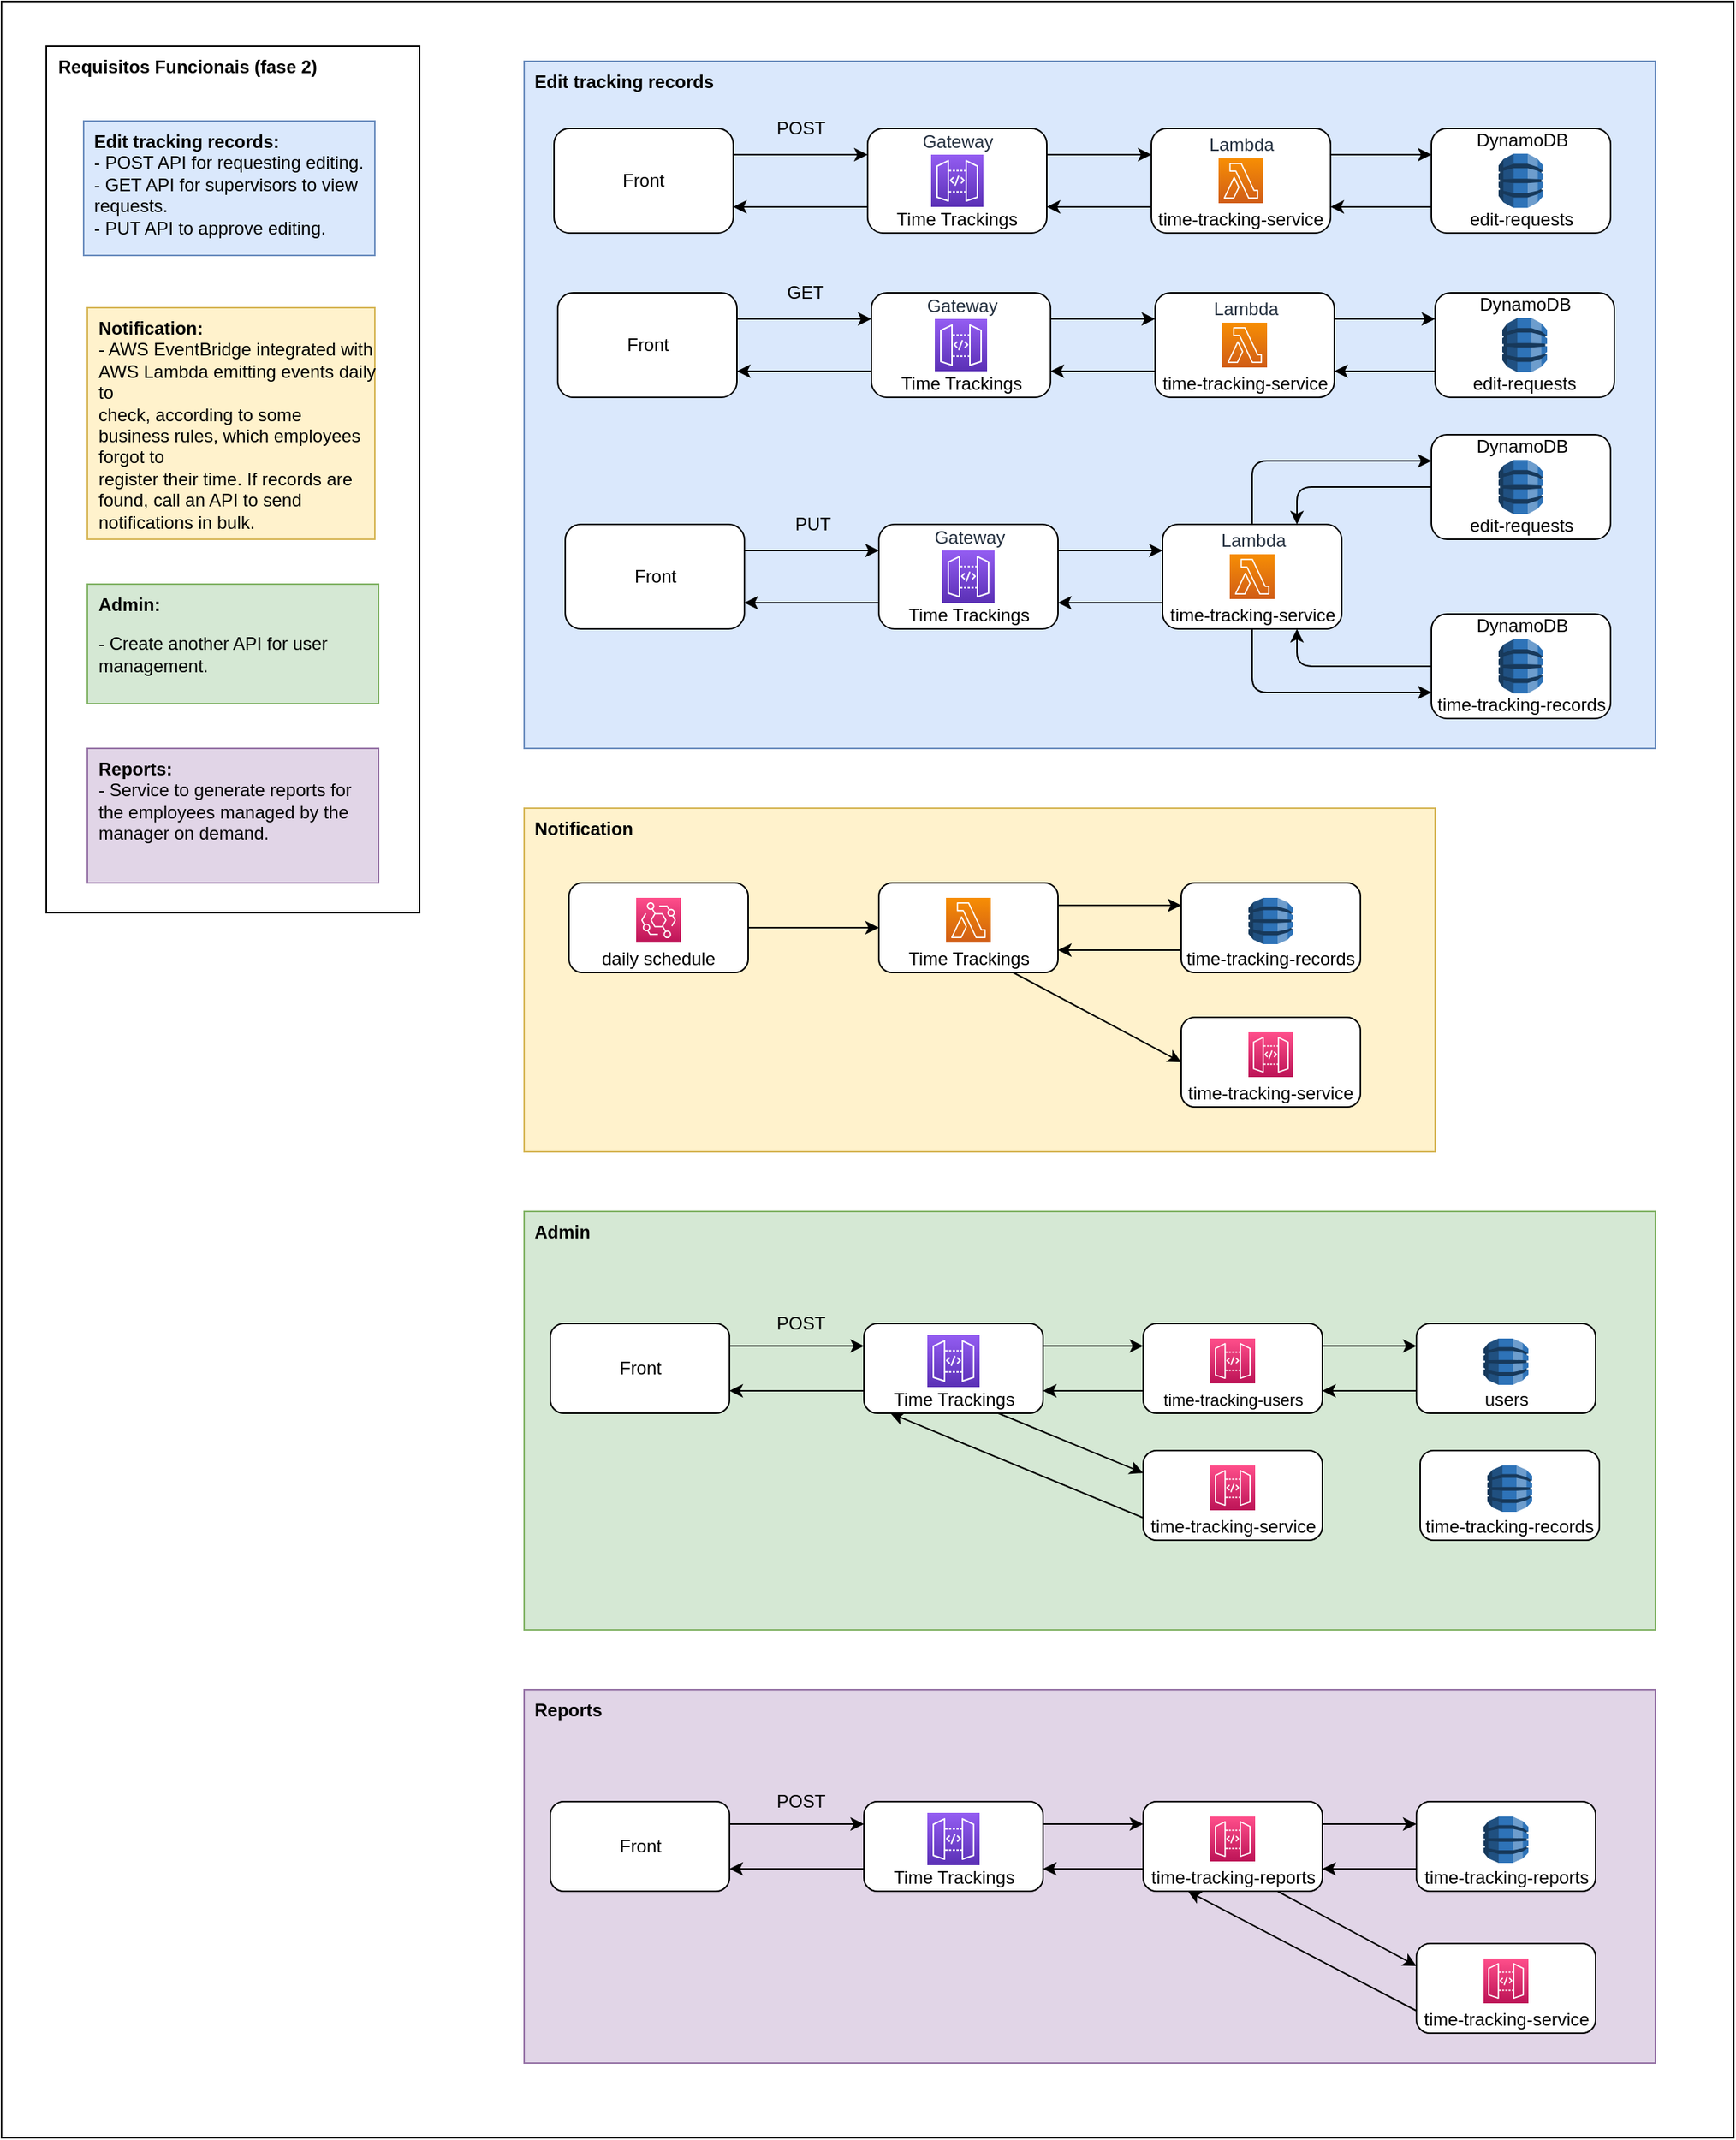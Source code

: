 <mxfile>
    <diagram id="Dt_Y4vuhJiNYURmJwnkU" name="Page-1">
        <mxGraphModel dx="404" dy="768" grid="1" gridSize="10" guides="1" tooltips="1" connect="1" arrows="1" fold="1" page="1" pageScale="1" pageWidth="850" pageHeight="1100" math="0" shadow="0">
            <root>
                <mxCell id="0"/>
                <mxCell id="1" parent="0"/>
                <mxCell id="322" value="" style="rounded=0;whiteSpace=wrap;html=1;align=left;verticalAlign=top;fontStyle=1;spacingLeft=6;" parent="1" vertex="1">
                    <mxGeometry x="300" y="10" width="1160" height="1430" as="geometry"/>
                </mxCell>
                <mxCell id="3" value="Requisitos Funcionais (fase 2)" style="rounded=0;whiteSpace=wrap;html=1;align=left;verticalAlign=top;fontStyle=1;spacingLeft=6;" parent="1" vertex="1">
                    <mxGeometry x="330" y="40" width="250" height="500" as="geometry"/>
                </mxCell>
                <mxCell id="4" value="&lt;b&gt;- Edição de Registros:&lt;/b&gt;&lt;br&gt;- API POST para solicitar edição&lt;br&gt;- API PUT para aprovar edição" style="rounded=0;whiteSpace=wrap;html=1;align=left;verticalAlign=top;spacingLeft=5;" parent="1" vertex="1">
                    <mxGeometry x="355" y="90" width="195" height="60" as="geometry"/>
                </mxCell>
                <mxCell id="5" value="&lt;b&gt;- Notificações:&lt;/b&gt;&lt;br&gt;&amp;nbsp;" style="rounded=0;whiteSpace=wrap;html=1;align=left;verticalAlign=top;spacingLeft=5;" parent="1" vertex="1">
                    <mxGeometry x="355" y="180" width="195" height="90" as="geometry"/>
                </mxCell>
                <mxCell id="6" value="&lt;b&gt;- Administração:&lt;/b&gt;&lt;br&gt;" style="rounded=0;whiteSpace=wrap;html=1;align=left;verticalAlign=top;spacingLeft=5;" parent="1" vertex="1">
                    <mxGeometry x="355" y="305" width="195" height="80" as="geometry"/>
                </mxCell>
                <mxCell id="7" value="&lt;b&gt;- Relatórios:&lt;/b&gt;&lt;br&gt;" style="rounded=0;whiteSpace=wrap;html=1;align=left;verticalAlign=top;spacingLeft=5;" parent="1" vertex="1">
                    <mxGeometry x="355" y="420" width="195" height="90" as="geometry"/>
                </mxCell>
                <mxCell id="8" value="Requisitos Funcionais (fase 2)" style="rounded=0;whiteSpace=wrap;html=1;align=left;verticalAlign=top;fontStyle=1;spacingLeft=6;" parent="1" vertex="1">
                    <mxGeometry x="330" y="40" width="250" height="580" as="geometry"/>
                </mxCell>
                <mxCell id="9" value="&lt;b style=&quot;border-color: var(--border-color);&quot;&gt;Edit tracking records&lt;/b&gt;&lt;b&gt;:&lt;/b&gt;&lt;br&gt;&lt;div&gt;- POST API for requesting editing.&lt;/div&gt;&lt;div&gt;- GET API for supervisors to view requests.&lt;/div&gt;&lt;div&gt;- PUT API to approve editing.&lt;/div&gt;" style="rounded=0;whiteSpace=wrap;html=1;align=left;verticalAlign=top;spacingLeft=5;fillColor=#dae8fc;strokeColor=#6c8ebf;" parent="1" vertex="1">
                    <mxGeometry x="355" y="90" width="195" height="90" as="geometry"/>
                </mxCell>
                <mxCell id="10" value="&lt;b&gt;Notification:&lt;/b&gt;&lt;br&gt;- AWS EventBridge integrated with AWS Lambda emitting events daily to &lt;br/&gt;check, according to some business rules, which employees forgot to &lt;br/&gt;register their time. If records are found, call an API to send &lt;br/&gt;notifications in bulk." style="rounded=0;whiteSpace=wrap;html=1;align=left;verticalAlign=top;spacingLeft=5;fillColor=#fff2cc;strokeColor=#d6b656;" parent="1" vertex="1">
                    <mxGeometry x="357.5" y="215" width="192.5" height="155" as="geometry"/>
                </mxCell>
                <mxCell id="11" value="&lt;b&gt;Admin:&lt;br&gt;&lt;/b&gt;&lt;div class=&quot;flex flex-grow flex-col max-w-full&quot;&gt;&lt;div class=&quot;min-h-[20px] text-message flex flex-col items-start gap-3 whitespace-pre-wrap break-words [.text-message+&amp;amp;]:mt-5 overflow-x-auto&quot; data-message-id=&quot;4f88be14-26cd-4420-8c35-d6da5d880daf&quot; data-message-author-role=&quot;assistant&quot;&gt;&lt;div class=&quot;markdown prose w-full break-words dark:prose-invert dark&quot;&gt;&lt;p&gt;- Create another API for user management.&lt;/p&gt;&lt;/div&gt;&lt;/div&gt;&lt;/div&gt;" style="rounded=0;whiteSpace=wrap;html=1;align=left;verticalAlign=top;spacingLeft=5;fillColor=#d5e8d4;strokeColor=#82b366;" parent="1" vertex="1">
                    <mxGeometry x="357.5" y="400" width="195" height="80" as="geometry"/>
                </mxCell>
                <mxCell id="12" value="&lt;b&gt;Reports:&lt;br&gt;&lt;/b&gt;- Service to generate reports for the employees managed by the manager on demand." style="rounded=0;whiteSpace=wrap;html=1;align=left;verticalAlign=top;spacingLeft=5;fillColor=#e1d5e7;strokeColor=#9673a6;" parent="1" vertex="1">
                    <mxGeometry x="357.5" y="510" width="195" height="90" as="geometry"/>
                </mxCell>
                <mxCell id="68" value="&lt;b style=&quot;border-color: var(--border-color);&quot;&gt;Edit tracking records&lt;/b&gt;" style="rounded=0;whiteSpace=wrap;html=1;container=0;align=left;verticalAlign=top;spacingLeft=5;fillColor=#dae8fc;strokeColor=#6c8ebf;" parent="1" vertex="1">
                    <mxGeometry x="650" y="50" width="757.5" height="460" as="geometry"/>
                </mxCell>
                <mxCell id="102" style="edgeStyle=none;html=1;entryX=0;entryY=0.25;entryDx=0;entryDy=0;exitX=1;exitY=0.25;exitDx=0;exitDy=0;" parent="1" source="103" target="252" edge="1">
                    <mxGeometry relative="1" as="geometry">
                        <mxPoint x="887.5" y="380" as="targetPoint"/>
                    </mxGeometry>
                </mxCell>
                <mxCell id="103" value="Front" style="rounded=1;whiteSpace=wrap;html=1;container=0;" parent="1" vertex="1">
                    <mxGeometry x="677.5" y="360" width="120" height="70" as="geometry"/>
                </mxCell>
                <mxCell id="104" value="PUT" style="text;html=1;align=center;verticalAlign=middle;resizable=0;points=[];autosize=1;strokeColor=none;fillColor=none;container=0;" parent="1" vertex="1">
                    <mxGeometry x="817.5" y="345" width="50" height="30" as="geometry"/>
                </mxCell>
                <mxCell id="112" style="edgeStyle=none;html=1;entryX=1;entryY=0.75;entryDx=0;entryDy=0;exitX=0;exitY=0.75;exitDx=0;exitDy=0;" parent="1" source="252" target="103" edge="1">
                    <mxGeometry relative="1" as="geometry">
                        <mxPoint x="887.5" y="410" as="sourcePoint"/>
                    </mxGeometry>
                </mxCell>
                <mxCell id="113" style="edgeStyle=none;html=1;entryX=0;entryY=0.25;entryDx=0;entryDy=0;exitX=1;exitY=0.25;exitDx=0;exitDy=0;" parent="1" source="252" target="255" edge="1">
                    <mxGeometry relative="1" as="geometry">
                        <mxPoint x="1007.5" y="380" as="sourcePoint"/>
                        <mxPoint x="1074.5" y="380" as="targetPoint"/>
                    </mxGeometry>
                </mxCell>
                <mxCell id="114" style="edgeStyle=none;html=1;entryX=1;entryY=0.75;entryDx=0;entryDy=0;exitX=0;exitY=0.75;exitDx=0;exitDy=0;" parent="1" source="255" target="252" edge="1">
                    <mxGeometry relative="1" as="geometry">
                        <mxPoint x="1074.5" y="410" as="sourcePoint"/>
                        <mxPoint x="1007.5" y="410" as="targetPoint"/>
                    </mxGeometry>
                </mxCell>
                <mxCell id="119" value="&lt;b style=&quot;border-color: var(--border-color);&quot;&gt;Notification&lt;/b&gt;" style="rounded=0;whiteSpace=wrap;html=1;container=0;align=left;verticalAlign=top;spacingLeft=5;fillColor=#fff2cc;strokeColor=#d6b656;" parent="1" vertex="1">
                    <mxGeometry x="650" y="550" width="610" height="230" as="geometry"/>
                </mxCell>
                <mxCell id="126" value="" style="group" parent="1" vertex="1" connectable="0">
                    <mxGeometry x="1090" y="600" width="120" height="60" as="geometry"/>
                </mxCell>
                <mxCell id="127" value="time-tracking-records" style="rounded=1;whiteSpace=wrap;html=1;container=0;verticalAlign=bottom;" parent="126" vertex="1">
                    <mxGeometry width="120" height="60" as="geometry"/>
                </mxCell>
                <mxCell id="128" value="" style="outlineConnect=0;dashed=0;verticalLabelPosition=bottom;verticalAlign=top;align=center;html=1;shape=mxgraph.aws3.dynamo_db;fillColor=#2E73B8;gradientColor=none;" parent="126" vertex="1">
                    <mxGeometry x="45" y="10" width="30" height="31" as="geometry"/>
                </mxCell>
                <mxCell id="132" style="edgeStyle=none;html=1;entryX=0;entryY=0.25;entryDx=0;entryDy=0;exitX=1;exitY=0.25;exitDx=0;exitDy=0;" parent="1" source="135" target="127" edge="1">
                    <mxGeometry relative="1" as="geometry">
                        <mxPoint x="1074.5" y="615" as="targetPoint"/>
                    </mxGeometry>
                </mxCell>
                <mxCell id="133" style="edgeStyle=none;html=1;entryX=1;entryY=0.75;entryDx=0;entryDy=0;exitX=0;exitY=0.75;exitDx=0;exitDy=0;" parent="1" source="127" target="135" edge="1">
                    <mxGeometry relative="1" as="geometry">
                        <mxPoint x="1074.5" y="645" as="sourcePoint"/>
                    </mxGeometry>
                </mxCell>
                <mxCell id="134" value="" style="group" parent="1" vertex="1" connectable="0">
                    <mxGeometry x="887.5" y="600" width="120" height="60" as="geometry"/>
                </mxCell>
                <mxCell id="135" value="&lt;span style=&quot;&quot;&gt;Time Trackings&lt;/span&gt;" style="rounded=1;whiteSpace=wrap;html=1;container=0;verticalAlign=bottom;" parent="134" vertex="1">
                    <mxGeometry width="120" height="60" as="geometry"/>
                </mxCell>
                <mxCell id="174" value="" style="sketch=0;points=[[0,0,0],[0.25,0,0],[0.5,0,0],[0.75,0,0],[1,0,0],[0,1,0],[0.25,1,0],[0.5,1,0],[0.75,1,0],[1,1,0],[0,0.25,0],[0,0.5,0],[0,0.75,0],[1,0.25,0],[1,0.5,0],[1,0.75,0]];outlineConnect=0;fontColor=#232F3E;gradientColor=#F78E04;gradientDirection=north;fillColor=#D05C17;strokeColor=#ffffff;dashed=0;verticalLabelPosition=bottom;verticalAlign=top;align=center;html=1;fontSize=12;fontStyle=0;aspect=fixed;shape=mxgraph.aws4.resourceIcon;resIcon=mxgraph.aws4.lambda;container=0;" parent="134" vertex="1">
                    <mxGeometry x="45" y="10" width="30" height="30" as="geometry"/>
                </mxCell>
                <mxCell id="173" style="edgeStyle=none;html=1;entryX=0;entryY=0.5;entryDx=0;entryDy=0;" parent="1" source="170" target="135" edge="1">
                    <mxGeometry relative="1" as="geometry"/>
                </mxCell>
                <mxCell id="170" value="daily&amp;nbsp;&lt;span style=&quot;&quot;&gt;schedule&lt;/span&gt;" style="rounded=1;whiteSpace=wrap;html=1;container=0;verticalAlign=bottom;" parent="1" vertex="1">
                    <mxGeometry x="680" y="600" width="120" height="60" as="geometry"/>
                </mxCell>
                <mxCell id="169" value="" style="sketch=0;points=[[0,0,0],[0.25,0,0],[0.5,0,0],[0.75,0,0],[1,0,0],[0,1,0],[0.25,1,0],[0.5,1,0],[0.75,1,0],[1,1,0],[0,0.25,0],[0,0.5,0],[0,0.75,0],[1,0.25,0],[1,0.5,0],[1,0.75,0]];outlineConnect=0;fontColor=#232F3E;gradientColor=#FF4F8B;gradientDirection=north;fillColor=#BC1356;strokeColor=#ffffff;dashed=0;verticalLabelPosition=bottom;verticalAlign=top;align=center;html=1;fontSize=12;fontStyle=0;aspect=fixed;shape=mxgraph.aws4.resourceIcon;resIcon=mxgraph.aws4.eventbridge;" parent="1" vertex="1">
                    <mxGeometry x="725" y="610" width="30" height="30" as="geometry"/>
                </mxCell>
                <mxCell id="175" style="edgeStyle=none;html=1;entryX=0;entryY=0.5;entryDx=0;entryDy=0;exitX=0.75;exitY=1;exitDx=0;exitDy=0;" parent="1" source="135" target="140" edge="1">
                    <mxGeometry relative="1" as="geometry"/>
                </mxCell>
                <mxCell id="177" value="" style="group" parent="1" vertex="1" connectable="0">
                    <mxGeometry x="1090" y="690" width="120" height="60" as="geometry"/>
                </mxCell>
                <mxCell id="140" value="&lt;span style=&quot;&quot;&gt;time-tracking-service&lt;/span&gt;" style="rounded=1;whiteSpace=wrap;html=1;container=0;verticalAlign=bottom;" parent="177" vertex="1">
                    <mxGeometry width="120" height="60" as="geometry"/>
                </mxCell>
                <mxCell id="141" value="" style="sketch=0;points=[[0,0,0],[0.25,0,0],[0.5,0,0],[0.75,0,0],[1,0,0],[0,1,0],[0.25,1,0],[0.5,1,0],[0.75,1,0],[1,1,0],[0,0.25,0],[0,0.5,0],[0,0.75,0],[1,0.25,0],[1,0.5,0],[1,0.75,0]];outlineConnect=0;fontColor=#232F3E;gradientColor=#FF4F8B;gradientDirection=north;fillColor=#BC1356;strokeColor=#ffffff;dashed=0;verticalLabelPosition=bottom;verticalAlign=top;align=center;html=1;fontSize=12;fontStyle=0;aspect=fixed;shape=mxgraph.aws4.resourceIcon;resIcon=mxgraph.aws4.api_gateway;container=0;" parent="177" vertex="1">
                    <mxGeometry x="45" y="10" width="30" height="30" as="geometry"/>
                </mxCell>
                <mxCell id="195" value="&lt;b style=&quot;border-color: var(--border-color);&quot;&gt;Admin&lt;/b&gt;" style="rounded=0;whiteSpace=wrap;html=1;container=0;align=left;verticalAlign=top;spacingLeft=5;fillColor=#d5e8d4;strokeColor=#82b366;" parent="1" vertex="1">
                    <mxGeometry x="650" y="820" width="757.5" height="280" as="geometry"/>
                </mxCell>
                <mxCell id="196" style="edgeStyle=none;html=1;entryX=0;entryY=0.25;entryDx=0;entryDy=0;exitX=1;exitY=0.25;exitDx=0;exitDy=0;" parent="1" source="197" target="210" edge="1">
                    <mxGeometry relative="1" as="geometry"/>
                </mxCell>
                <mxCell id="197" value="Front" style="rounded=1;whiteSpace=wrap;html=1;container=0;" parent="1" vertex="1">
                    <mxGeometry x="667.5" y="895" width="120" height="60" as="geometry"/>
                </mxCell>
                <mxCell id="198" value="POST" style="text;html=1;align=center;verticalAlign=middle;resizable=0;points=[];autosize=1;strokeColor=none;fillColor=none;container=0;" parent="1" vertex="1">
                    <mxGeometry x="805" y="880" width="60" height="30" as="geometry"/>
                </mxCell>
                <mxCell id="235" style="edgeStyle=none;html=1;entryX=0;entryY=0.25;entryDx=0;entryDy=0;fontSize=11;exitX=0.75;exitY=1;exitDx=0;exitDy=0;" parent="1" source="210" target="233" edge="1">
                    <mxGeometry relative="1" as="geometry"/>
                </mxCell>
                <mxCell id="199" value="&lt;span style=&quot;&quot;&gt;&lt;font style=&quot;font-size: 11px;&quot;&gt;time-tracking-users&lt;/font&gt;&lt;/span&gt;" style="rounded=1;whiteSpace=wrap;html=1;container=0;verticalAlign=bottom;" parent="1" vertex="1">
                    <mxGeometry x="1064.5" y="895" width="120" height="60" as="geometry"/>
                </mxCell>
                <mxCell id="200" value="" style="sketch=0;points=[[0,0,0],[0.25,0,0],[0.5,0,0],[0.75,0,0],[1,0,0],[0,1,0],[0.25,1,0],[0.5,1,0],[0.75,1,0],[1,1,0],[0,0.25,0],[0,0.5,0],[0,0.75,0],[1,0.25,0],[1,0.5,0],[1,0.75,0]];outlineConnect=0;fontColor=#232F3E;gradientColor=#FF4F8B;gradientDirection=north;fillColor=#BC1356;strokeColor=#ffffff;dashed=0;verticalLabelPosition=bottom;verticalAlign=top;align=center;html=1;fontSize=12;fontStyle=0;aspect=fixed;shape=mxgraph.aws4.resourceIcon;resIcon=mxgraph.aws4.api_gateway;container=0;" parent="1" vertex="1">
                    <mxGeometry x="1109.5" y="905" width="30" height="30" as="geometry"/>
                </mxCell>
                <mxCell id="201" value="" style="group" parent="1" vertex="1" connectable="0">
                    <mxGeometry x="1247.5" y="895" width="120" height="60" as="geometry"/>
                </mxCell>
                <mxCell id="202" value="users" style="rounded=1;whiteSpace=wrap;html=1;container=0;verticalAlign=bottom;" parent="201" vertex="1">
                    <mxGeometry width="120" height="60" as="geometry"/>
                </mxCell>
                <mxCell id="203" value="" style="outlineConnect=0;dashed=0;verticalLabelPosition=bottom;verticalAlign=top;align=center;html=1;shape=mxgraph.aws3.dynamo_db;fillColor=#2E73B8;gradientColor=none;" parent="201" vertex="1">
                    <mxGeometry x="45" y="10" width="30" height="31" as="geometry"/>
                </mxCell>
                <mxCell id="204" style="edgeStyle=none;html=1;entryX=0;entryY=0.25;entryDx=0;entryDy=0;exitX=1;exitY=0.25;exitDx=0;exitDy=0;" parent="1" source="199" target="202" edge="1">
                    <mxGeometry relative="1" as="geometry"/>
                </mxCell>
                <mxCell id="205" style="edgeStyle=none;html=1;entryX=1;entryY=0.75;entryDx=0;entryDy=0;exitX=0;exitY=0.75;exitDx=0;exitDy=0;" parent="1" source="202" target="199" edge="1">
                    <mxGeometry relative="1" as="geometry"/>
                </mxCell>
                <mxCell id="206" style="edgeStyle=none;html=1;entryX=1;entryY=0.75;entryDx=0;entryDy=0;exitX=0;exitY=0.75;exitDx=0;exitDy=0;" parent="1" source="210" target="197" edge="1">
                    <mxGeometry relative="1" as="geometry"/>
                </mxCell>
                <mxCell id="207" style="edgeStyle=none;html=1;entryX=0;entryY=0.25;entryDx=0;entryDy=0;exitX=1;exitY=0.25;exitDx=0;exitDy=0;" parent="1" source="210" target="199" edge="1">
                    <mxGeometry relative="1" as="geometry"/>
                </mxCell>
                <mxCell id="208" style="edgeStyle=none;html=1;entryX=1;entryY=0.75;entryDx=0;entryDy=0;exitX=0;exitY=0.75;exitDx=0;exitDy=0;" parent="1" source="199" target="210" edge="1">
                    <mxGeometry relative="1" as="geometry"/>
                </mxCell>
                <mxCell id="209" value="" style="group" parent="1" vertex="1" connectable="0">
                    <mxGeometry x="877.5" y="895" width="120" height="60" as="geometry"/>
                </mxCell>
                <mxCell id="210" value="&lt;span style=&quot;&quot;&gt;Time Trackings&lt;/span&gt;" style="rounded=1;whiteSpace=wrap;html=1;container=0;verticalAlign=bottom;" parent="209" vertex="1">
                    <mxGeometry width="120" height="60" as="geometry"/>
                </mxCell>
                <mxCell id="211" value="" style="sketch=0;points=[[0,0,0],[0.25,0,0],[0.5,0,0],[0.75,0,0],[1,0,0],[0,1,0],[0.25,1,0],[0.5,1,0],[0.75,1,0],[1,1,0],[0,0.25,0],[0,0.5,0],[0,0.75,0],[1,0.25,0],[1,0.5,0],[1,0.75,0]];outlineConnect=0;fontColor=#232F3E;gradientColor=#945DF2;gradientDirection=north;fillColor=#5A30B5;strokeColor=#ffffff;dashed=0;verticalLabelPosition=bottom;verticalAlign=top;align=center;html=1;fontSize=12;fontStyle=0;aspect=fixed;shape=mxgraph.aws4.resourceIcon;resIcon=mxgraph.aws4.api_gateway;" parent="209" vertex="1">
                    <mxGeometry x="42.5" y="7.5" width="35" height="35" as="geometry"/>
                </mxCell>
                <mxCell id="212" value="&lt;b style=&quot;border-color: var(--border-color);&quot;&gt;Reports&lt;br&gt;&lt;br&gt;&lt;/b&gt;" style="rounded=0;whiteSpace=wrap;html=1;container=0;align=left;verticalAlign=top;spacingLeft=5;fillColor=#e1d5e7;strokeColor=#9673a6;" parent="1" vertex="1">
                    <mxGeometry x="650" y="1140" width="757.5" height="250" as="geometry"/>
                </mxCell>
                <mxCell id="213" style="edgeStyle=none;html=1;entryX=0;entryY=0.25;entryDx=0;entryDy=0;exitX=1;exitY=0.25;exitDx=0;exitDy=0;" parent="1" source="214" target="227" edge="1">
                    <mxGeometry relative="1" as="geometry"/>
                </mxCell>
                <mxCell id="214" value="Front" style="rounded=1;whiteSpace=wrap;html=1;container=0;" parent="1" vertex="1">
                    <mxGeometry x="667.5" y="1215" width="120" height="60" as="geometry"/>
                </mxCell>
                <mxCell id="215" value="POST" style="text;html=1;align=center;verticalAlign=middle;resizable=0;points=[];autosize=1;strokeColor=none;fillColor=none;container=0;" parent="1" vertex="1">
                    <mxGeometry x="805" y="1200" width="60" height="30" as="geometry"/>
                </mxCell>
                <mxCell id="231" style="edgeStyle=none;html=1;entryX=0;entryY=0.25;entryDx=0;entryDy=0;exitX=0.75;exitY=1;exitDx=0;exitDy=0;" parent="1" source="216" target="229" edge="1">
                    <mxGeometry relative="1" as="geometry"/>
                </mxCell>
                <mxCell id="216" value="&lt;span style=&quot;&quot;&gt;time-tracking-reports&lt;/span&gt;" style="rounded=1;whiteSpace=wrap;html=1;container=0;verticalAlign=bottom;" parent="1" vertex="1">
                    <mxGeometry x="1064.5" y="1215" width="120" height="60" as="geometry"/>
                </mxCell>
                <mxCell id="217" value="" style="sketch=0;points=[[0,0,0],[0.25,0,0],[0.5,0,0],[0.75,0,0],[1,0,0],[0,1,0],[0.25,1,0],[0.5,1,0],[0.75,1,0],[1,1,0],[0,0.25,0],[0,0.5,0],[0,0.75,0],[1,0.25,0],[1,0.5,0],[1,0.75,0]];outlineConnect=0;fontColor=#232F3E;gradientColor=#FF4F8B;gradientDirection=north;fillColor=#BC1356;strokeColor=#ffffff;dashed=0;verticalLabelPosition=bottom;verticalAlign=top;align=center;html=1;fontSize=12;fontStyle=0;aspect=fixed;shape=mxgraph.aws4.resourceIcon;resIcon=mxgraph.aws4.api_gateway;container=0;" parent="1" vertex="1">
                    <mxGeometry x="1109.5" y="1225" width="30" height="30" as="geometry"/>
                </mxCell>
                <mxCell id="218" value="" style="group" parent="1" vertex="1" connectable="0">
                    <mxGeometry x="1247.5" y="1215" width="120" height="60" as="geometry"/>
                </mxCell>
                <mxCell id="219" value="time-tracking-reports" style="rounded=1;whiteSpace=wrap;html=1;container=0;verticalAlign=bottom;" parent="218" vertex="1">
                    <mxGeometry width="120" height="60" as="geometry"/>
                </mxCell>
                <mxCell id="220" value="" style="outlineConnect=0;dashed=0;verticalLabelPosition=bottom;verticalAlign=top;align=center;html=1;shape=mxgraph.aws3.dynamo_db;fillColor=#2E73B8;gradientColor=none;" parent="218" vertex="1">
                    <mxGeometry x="45" y="10" width="30" height="31" as="geometry"/>
                </mxCell>
                <mxCell id="221" style="edgeStyle=none;html=1;entryX=0;entryY=0.25;entryDx=0;entryDy=0;exitX=1;exitY=0.25;exitDx=0;exitDy=0;" parent="1" source="216" target="219" edge="1">
                    <mxGeometry relative="1" as="geometry"/>
                </mxCell>
                <mxCell id="222" style="edgeStyle=none;html=1;entryX=1;entryY=0.75;entryDx=0;entryDy=0;exitX=0;exitY=0.75;exitDx=0;exitDy=0;" parent="1" source="219" target="216" edge="1">
                    <mxGeometry relative="1" as="geometry"/>
                </mxCell>
                <mxCell id="223" style="edgeStyle=none;html=1;entryX=1;entryY=0.75;entryDx=0;entryDy=0;exitX=0;exitY=0.75;exitDx=0;exitDy=0;" parent="1" source="227" target="214" edge="1">
                    <mxGeometry relative="1" as="geometry"/>
                </mxCell>
                <mxCell id="224" style="edgeStyle=none;html=1;entryX=0;entryY=0.25;entryDx=0;entryDy=0;exitX=1;exitY=0.25;exitDx=0;exitDy=0;" parent="1" source="227" target="216" edge="1">
                    <mxGeometry relative="1" as="geometry"/>
                </mxCell>
                <mxCell id="225" style="edgeStyle=none;html=1;entryX=1;entryY=0.75;entryDx=0;entryDy=0;exitX=0;exitY=0.75;exitDx=0;exitDy=0;" parent="1" source="216" target="227" edge="1">
                    <mxGeometry relative="1" as="geometry"/>
                </mxCell>
                <mxCell id="226" value="" style="group" parent="1" vertex="1" connectable="0">
                    <mxGeometry x="877.5" y="1215" width="120" height="60" as="geometry"/>
                </mxCell>
                <mxCell id="227" value="&lt;span style=&quot;&quot;&gt;Time Trackings&lt;/span&gt;" style="rounded=1;whiteSpace=wrap;html=1;container=0;verticalAlign=bottom;" parent="226" vertex="1">
                    <mxGeometry width="120" height="60" as="geometry"/>
                </mxCell>
                <mxCell id="228" value="" style="sketch=0;points=[[0,0,0],[0.25,0,0],[0.5,0,0],[0.75,0,0],[1,0,0],[0,1,0],[0.25,1,0],[0.5,1,0],[0.75,1,0],[1,1,0],[0,0.25,0],[0,0.5,0],[0,0.75,0],[1,0.25,0],[1,0.5,0],[1,0.75,0]];outlineConnect=0;fontColor=#232F3E;gradientColor=#945DF2;gradientDirection=north;fillColor=#5A30B5;strokeColor=#ffffff;dashed=0;verticalLabelPosition=bottom;verticalAlign=top;align=center;html=1;fontSize=12;fontStyle=0;aspect=fixed;shape=mxgraph.aws4.resourceIcon;resIcon=mxgraph.aws4.api_gateway;" parent="226" vertex="1">
                    <mxGeometry x="42.5" y="7.5" width="35" height="35" as="geometry"/>
                </mxCell>
                <mxCell id="232" style="edgeStyle=none;html=1;entryX=0.25;entryY=1;entryDx=0;entryDy=0;exitX=0;exitY=0.75;exitDx=0;exitDy=0;" parent="1" source="229" target="216" edge="1">
                    <mxGeometry relative="1" as="geometry"/>
                </mxCell>
                <mxCell id="229" value="&lt;span style=&quot;&quot;&gt;time-tracking-service&lt;/span&gt;" style="rounded=1;whiteSpace=wrap;html=1;container=0;verticalAlign=bottom;" parent="1" vertex="1">
                    <mxGeometry x="1247.5" y="1310" width="120" height="60" as="geometry"/>
                </mxCell>
                <mxCell id="230" value="" style="sketch=0;points=[[0,0,0],[0.25,0,0],[0.5,0,0],[0.75,0,0],[1,0,0],[0,1,0],[0.25,1,0],[0.5,1,0],[0.75,1,0],[1,1,0],[0,0.25,0],[0,0.5,0],[0,0.75,0],[1,0.25,0],[1,0.5,0],[1,0.75,0]];outlineConnect=0;fontColor=#232F3E;gradientColor=#FF4F8B;gradientDirection=north;fillColor=#BC1356;strokeColor=#ffffff;dashed=0;verticalLabelPosition=bottom;verticalAlign=top;align=center;html=1;fontSize=12;fontStyle=0;aspect=fixed;shape=mxgraph.aws4.resourceIcon;resIcon=mxgraph.aws4.api_gateway;container=0;" parent="1" vertex="1">
                    <mxGeometry x="1292.5" y="1320" width="30" height="30" as="geometry"/>
                </mxCell>
                <mxCell id="236" style="edgeStyle=none;html=1;entryX=0.148;entryY=1;entryDx=0;entryDy=0;fontSize=11;exitX=0;exitY=0.75;exitDx=0;exitDy=0;entryPerimeter=0;" parent="1" source="233" target="210" edge="1">
                    <mxGeometry relative="1" as="geometry"/>
                </mxCell>
                <mxCell id="233" value="time-tracking-service" style="rounded=1;whiteSpace=wrap;html=1;container=0;verticalAlign=bottom;" parent="1" vertex="1">
                    <mxGeometry x="1064.5" y="980" width="120" height="60" as="geometry"/>
                </mxCell>
                <mxCell id="234" value="" style="sketch=0;points=[[0,0,0],[0.25,0,0],[0.5,0,0],[0.75,0,0],[1,0,0],[0,1,0],[0.25,1,0],[0.5,1,0],[0.75,1,0],[1,1,0],[0,0.25,0],[0,0.5,0],[0,0.75,0],[1,0.25,0],[1,0.5,0],[1,0.75,0]];outlineConnect=0;fontColor=#232F3E;gradientColor=#FF4F8B;gradientDirection=north;fillColor=#BC1356;strokeColor=#ffffff;dashed=0;verticalLabelPosition=bottom;verticalAlign=top;align=center;html=1;fontSize=12;fontStyle=0;aspect=fixed;shape=mxgraph.aws4.resourceIcon;resIcon=mxgraph.aws4.api_gateway;container=0;" parent="1" vertex="1">
                    <mxGeometry x="1109.5" y="990" width="30" height="30" as="geometry"/>
                </mxCell>
                <mxCell id="239" value="" style="group" parent="1" vertex="1" connectable="0">
                    <mxGeometry x="1250" y="980" width="120" height="60" as="geometry"/>
                </mxCell>
                <mxCell id="240" value="time-tracking-records" style="rounded=1;whiteSpace=wrap;html=1;container=0;verticalAlign=bottom;" parent="239" vertex="1">
                    <mxGeometry width="120" height="60" as="geometry"/>
                </mxCell>
                <mxCell id="241" value="" style="outlineConnect=0;dashed=0;verticalLabelPosition=bottom;verticalAlign=top;align=center;html=1;shape=mxgraph.aws3.dynamo_db;fillColor=#2E73B8;gradientColor=none;" parent="239" vertex="1">
                    <mxGeometry x="45" y="10" width="30" height="31" as="geometry"/>
                </mxCell>
                <mxCell id="251" value="" style="group" parent="1" vertex="1" connectable="0">
                    <mxGeometry x="887.5" y="360" width="120" height="70" as="geometry"/>
                </mxCell>
                <mxCell id="252" value="&lt;span style=&quot;&quot;&gt;Time Trackings&lt;/span&gt;" style="rounded=1;whiteSpace=wrap;html=1;container=0;verticalAlign=bottom;" parent="251" vertex="1">
                    <mxGeometry width="120" height="70" as="geometry"/>
                </mxCell>
                <mxCell id="253" value="Gateway" style="sketch=0;points=[[0,0,0],[0.25,0,0],[0.5,0,0],[0.75,0,0],[1,0,0],[0,1,0],[0.25,1,0],[0.5,1,0],[0.75,1,0],[1,1,0],[0,0.25,0],[0,0.5,0],[0,0.75,0],[1,0.25,0],[1,0.5,0],[1,0.75,0]];outlineConnect=0;fontColor=#232F3E;gradientColor=#945DF2;gradientDirection=north;fillColor=#5A30B5;strokeColor=#ffffff;dashed=0;verticalLabelPosition=top;verticalAlign=bottom;align=center;html=1;fontSize=12;fontStyle=0;aspect=fixed;shape=mxgraph.aws4.resourceIcon;resIcon=mxgraph.aws4.api_gateway;labelPosition=center;" parent="251" vertex="1">
                    <mxGeometry x="42.5" y="17.5" width="35" height="35" as="geometry"/>
                </mxCell>
                <mxCell id="254" value="" style="group;labelPosition=center;verticalLabelPosition=top;align=center;verticalAlign=bottom;" parent="1" vertex="1" connectable="0">
                    <mxGeometry x="1077.5" y="360" width="120" height="70" as="geometry"/>
                </mxCell>
                <mxCell id="269" value="" style="group" parent="254" vertex="1" connectable="0">
                    <mxGeometry width="120" height="70" as="geometry"/>
                </mxCell>
                <mxCell id="255" value="time-tracking-service" style="rounded=1;whiteSpace=wrap;html=1;container=0;verticalAlign=bottom;" parent="269" vertex="1">
                    <mxGeometry width="120" height="70" as="geometry"/>
                </mxCell>
                <mxCell id="257" value="Lambda" style="sketch=0;points=[[0,0,0],[0.25,0,0],[0.5,0,0],[0.75,0,0],[1,0,0],[0,1,0],[0.25,1,0],[0.5,1,0],[0.75,1,0],[1,1,0],[0,0.25,0],[0,0.5,0],[0,0.75,0],[1,0.25,0],[1,0.5,0],[1,0.75,0]];outlineConnect=0;fontColor=#232F3E;gradientColor=#F78E04;gradientDirection=north;fillColor=#D05C17;strokeColor=#ffffff;dashed=0;verticalLabelPosition=top;verticalAlign=bottom;align=center;html=1;fontSize=12;fontStyle=0;aspect=fixed;shape=mxgraph.aws4.resourceIcon;resIcon=mxgraph.aws4.lambda;container=0;labelPosition=center;" parent="269" vertex="1">
                    <mxGeometry x="45" y="20" width="30" height="30" as="geometry"/>
                </mxCell>
                <mxCell id="258" value="" style="group" parent="1" vertex="1" connectable="0">
                    <mxGeometry x="1257.5" y="420" width="120" height="70" as="geometry"/>
                </mxCell>
                <mxCell id="259" value="time-tracking-records" style="rounded=1;whiteSpace=wrap;html=1;container=0;verticalAlign=bottom;" parent="258" vertex="1">
                    <mxGeometry width="120" height="70" as="geometry"/>
                </mxCell>
                <mxCell id="260" value="DynamoDB" style="outlineConnect=0;dashed=0;verticalLabelPosition=top;verticalAlign=bottom;align=center;html=1;shape=mxgraph.aws3.dynamo_db;fillColor=#2E73B8;gradientColor=none;labelPosition=center;" parent="258" vertex="1">
                    <mxGeometry x="45" y="16.917" width="30" height="36.167" as="geometry"/>
                </mxCell>
                <mxCell id="261" value="" style="group" parent="1" vertex="1" connectable="0">
                    <mxGeometry x="1257.5" y="300" width="120" height="70" as="geometry"/>
                </mxCell>
                <mxCell id="262" value="edit-requests" style="rounded=1;whiteSpace=wrap;html=1;container=0;verticalAlign=bottom;" parent="261" vertex="1">
                    <mxGeometry width="120" height="70" as="geometry"/>
                </mxCell>
                <mxCell id="263" value="DynamoDB" style="outlineConnect=0;dashed=0;verticalLabelPosition=top;verticalAlign=bottom;align=center;html=1;shape=mxgraph.aws3.dynamo_db;fillColor=#2E73B8;gradientColor=none;labelPosition=center;" parent="261" vertex="1">
                    <mxGeometry x="45" y="16.917" width="30" height="36.167" as="geometry"/>
                </mxCell>
                <mxCell id="264" style="edgeStyle=orthogonalEdgeStyle;html=1;entryX=0;entryY=0.25;entryDx=0;entryDy=0;exitX=0.5;exitY=0;exitDx=0;exitDy=0;" parent="1" source="255" target="262" edge="1">
                    <mxGeometry relative="1" as="geometry"/>
                </mxCell>
                <mxCell id="265" style="edgeStyle=orthogonalEdgeStyle;html=1;entryX=0;entryY=0.75;entryDx=0;entryDy=0;exitX=0.5;exitY=1;exitDx=0;exitDy=0;" parent="1" source="255" target="259" edge="1">
                    <mxGeometry relative="1" as="geometry"/>
                </mxCell>
                <mxCell id="267" style="edgeStyle=orthogonalEdgeStyle;html=1;entryX=0.75;entryY=1;entryDx=0;entryDy=0;" parent="1" source="259" target="255" edge="1">
                    <mxGeometry relative="1" as="geometry"/>
                </mxCell>
                <mxCell id="268" style="edgeStyle=orthogonalEdgeStyle;html=1;entryX=0.75;entryY=0;entryDx=0;entryDy=0;exitX=0;exitY=0.5;exitDx=0;exitDy=0;" parent="1" source="262" target="255" edge="1">
                    <mxGeometry relative="1" as="geometry"/>
                </mxCell>
                <mxCell id="270" style="edgeStyle=none;html=1;entryX=0;entryY=0.25;entryDx=0;entryDy=0;exitX=1;exitY=0.25;exitDx=0;exitDy=0;" parent="1" source="271" target="277" edge="1">
                    <mxGeometry relative="1" as="geometry">
                        <mxPoint x="880" y="115" as="targetPoint"/>
                    </mxGeometry>
                </mxCell>
                <mxCell id="271" value="Front" style="rounded=1;whiteSpace=wrap;html=1;container=0;" parent="1" vertex="1">
                    <mxGeometry x="670" y="95" width="120" height="70" as="geometry"/>
                </mxCell>
                <mxCell id="272" value="POST" style="text;html=1;align=center;verticalAlign=middle;resizable=0;points=[];autosize=1;strokeColor=none;fillColor=none;container=0;" parent="1" vertex="1">
                    <mxGeometry x="805" y="80" width="60" height="30" as="geometry"/>
                </mxCell>
                <mxCell id="273" style="edgeStyle=none;html=1;entryX=1;entryY=0.75;entryDx=0;entryDy=0;exitX=0;exitY=0.75;exitDx=0;exitDy=0;" parent="1" source="277" target="271" edge="1">
                    <mxGeometry relative="1" as="geometry">
                        <mxPoint x="880" y="145" as="sourcePoint"/>
                    </mxGeometry>
                </mxCell>
                <mxCell id="274" style="edgeStyle=none;html=1;entryX=0;entryY=0.25;entryDx=0;entryDy=0;exitX=1;exitY=0.25;exitDx=0;exitDy=0;" parent="1" source="277" target="281" edge="1">
                    <mxGeometry relative="1" as="geometry">
                        <mxPoint x="1000" y="115" as="sourcePoint"/>
                        <mxPoint x="1067" y="115" as="targetPoint"/>
                    </mxGeometry>
                </mxCell>
                <mxCell id="275" style="edgeStyle=none;html=1;entryX=1;entryY=0.75;entryDx=0;entryDy=0;exitX=0;exitY=0.75;exitDx=0;exitDy=0;" parent="1" source="281" target="277" edge="1">
                    <mxGeometry relative="1" as="geometry">
                        <mxPoint x="1067" y="145" as="sourcePoint"/>
                        <mxPoint x="1000" y="145" as="targetPoint"/>
                    </mxGeometry>
                </mxCell>
                <mxCell id="276" value="" style="group" parent="1" vertex="1" connectable="0">
                    <mxGeometry x="880" y="95" width="120" height="70" as="geometry"/>
                </mxCell>
                <mxCell id="277" value="&lt;span style=&quot;&quot;&gt;Time Trackings&lt;/span&gt;" style="rounded=1;whiteSpace=wrap;html=1;container=0;verticalAlign=bottom;" parent="276" vertex="1">
                    <mxGeometry width="120" height="70" as="geometry"/>
                </mxCell>
                <mxCell id="278" value="Gateway" style="sketch=0;points=[[0,0,0],[0.25,0,0],[0.5,0,0],[0.75,0,0],[1,0,0],[0,1,0],[0.25,1,0],[0.5,1,0],[0.75,1,0],[1,1,0],[0,0.25,0],[0,0.5,0],[0,0.75,0],[1,0.25,0],[1,0.5,0],[1,0.75,0]];outlineConnect=0;fontColor=#232F3E;gradientColor=#945DF2;gradientDirection=north;fillColor=#5A30B5;strokeColor=#ffffff;dashed=0;verticalLabelPosition=top;verticalAlign=bottom;align=center;html=1;fontSize=12;fontStyle=0;aspect=fixed;shape=mxgraph.aws4.resourceIcon;resIcon=mxgraph.aws4.api_gateway;labelPosition=center;" parent="276" vertex="1">
                    <mxGeometry x="42.5" y="17.5" width="35" height="35" as="geometry"/>
                </mxCell>
                <mxCell id="279" value="" style="group;labelPosition=center;verticalLabelPosition=top;align=center;verticalAlign=bottom;" parent="1" vertex="1" connectable="0">
                    <mxGeometry x="1070" y="95" width="120" height="70" as="geometry"/>
                </mxCell>
                <mxCell id="280" value="" style="group" parent="279" vertex="1" connectable="0">
                    <mxGeometry width="120" height="70" as="geometry"/>
                </mxCell>
                <mxCell id="281" value="time-tracking-service" style="rounded=1;whiteSpace=wrap;html=1;container=0;verticalAlign=bottom;" parent="280" vertex="1">
                    <mxGeometry width="120" height="70" as="geometry"/>
                </mxCell>
                <mxCell id="282" value="Lambda" style="sketch=0;points=[[0,0,0],[0.25,0,0],[0.5,0,0],[0.75,0,0],[1,0,0],[0,1,0],[0.25,1,0],[0.5,1,0],[0.75,1,0],[1,1,0],[0,0.25,0],[0,0.5,0],[0,0.75,0],[1,0.25,0],[1,0.5,0],[1,0.75,0]];outlineConnect=0;fontColor=#232F3E;gradientColor=#F78E04;gradientDirection=north;fillColor=#D05C17;strokeColor=#ffffff;dashed=0;verticalLabelPosition=top;verticalAlign=bottom;align=center;html=1;fontSize=12;fontStyle=0;aspect=fixed;shape=mxgraph.aws4.resourceIcon;resIcon=mxgraph.aws4.lambda;container=0;labelPosition=center;" parent="280" vertex="1">
                    <mxGeometry x="45" y="20" width="30" height="30" as="geometry"/>
                </mxCell>
                <mxCell id="299" value="" style="group" parent="1" vertex="1" connectable="0">
                    <mxGeometry x="1257.5" y="95" width="120" height="70" as="geometry"/>
                </mxCell>
                <mxCell id="300" value="edit-requests" style="rounded=1;whiteSpace=wrap;html=1;container=0;verticalAlign=bottom;" parent="299" vertex="1">
                    <mxGeometry width="120" height="70" as="geometry"/>
                </mxCell>
                <mxCell id="301" value="DynamoDB" style="outlineConnect=0;dashed=0;verticalLabelPosition=top;verticalAlign=bottom;align=center;html=1;shape=mxgraph.aws3.dynamo_db;fillColor=#2E73B8;gradientColor=none;labelPosition=center;" parent="299" vertex="1">
                    <mxGeometry x="45" y="16.917" width="30" height="36.167" as="geometry"/>
                </mxCell>
                <mxCell id="302" style="edgeStyle=orthogonalEdgeStyle;html=1;entryX=0;entryY=0.25;entryDx=0;entryDy=0;exitX=1;exitY=0.25;exitDx=0;exitDy=0;" parent="1" source="281" target="300" edge="1">
                    <mxGeometry relative="1" as="geometry"/>
                </mxCell>
                <mxCell id="303" style="edgeStyle=orthogonalEdgeStyle;html=1;entryX=1;entryY=0.75;entryDx=0;entryDy=0;exitX=0;exitY=0.75;exitDx=0;exitDy=0;" parent="1" source="300" target="281" edge="1">
                    <mxGeometry relative="1" as="geometry"/>
                </mxCell>
                <mxCell id="304" style="edgeStyle=none;html=1;entryX=0;entryY=0.25;entryDx=0;entryDy=0;exitX=1;exitY=0.25;exitDx=0;exitDy=0;" parent="1" source="305" target="311" edge="1">
                    <mxGeometry relative="1" as="geometry">
                        <mxPoint x="882.5" y="225" as="targetPoint"/>
                    </mxGeometry>
                </mxCell>
                <mxCell id="305" value="Front" style="rounded=1;whiteSpace=wrap;html=1;container=0;" parent="1" vertex="1">
                    <mxGeometry x="672.5" y="205" width="120" height="70" as="geometry"/>
                </mxCell>
                <mxCell id="306" value="GET" style="text;html=1;align=center;verticalAlign=middle;resizable=0;points=[];autosize=1;strokeColor=none;fillColor=none;container=0;" parent="1" vertex="1">
                    <mxGeometry x="812.5" y="190" width="50" height="30" as="geometry"/>
                </mxCell>
                <mxCell id="307" style="edgeStyle=none;html=1;entryX=1;entryY=0.75;entryDx=0;entryDy=0;exitX=0;exitY=0.75;exitDx=0;exitDy=0;" parent="1" source="311" target="305" edge="1">
                    <mxGeometry relative="1" as="geometry">
                        <mxPoint x="882.5" y="255" as="sourcePoint"/>
                    </mxGeometry>
                </mxCell>
                <mxCell id="308" style="edgeStyle=none;html=1;entryX=0;entryY=0.25;entryDx=0;entryDy=0;exitX=1;exitY=0.25;exitDx=0;exitDy=0;" parent="1" source="311" target="315" edge="1">
                    <mxGeometry relative="1" as="geometry">
                        <mxPoint x="1002.5" y="225" as="sourcePoint"/>
                        <mxPoint x="1069.5" y="225" as="targetPoint"/>
                    </mxGeometry>
                </mxCell>
                <mxCell id="309" style="edgeStyle=none;html=1;entryX=1;entryY=0.75;entryDx=0;entryDy=0;exitX=0;exitY=0.75;exitDx=0;exitDy=0;" parent="1" source="315" target="311" edge="1">
                    <mxGeometry relative="1" as="geometry">
                        <mxPoint x="1069.5" y="255" as="sourcePoint"/>
                        <mxPoint x="1002.5" y="255" as="targetPoint"/>
                    </mxGeometry>
                </mxCell>
                <mxCell id="310" value="" style="group" parent="1" vertex="1" connectable="0">
                    <mxGeometry x="882.5" y="205" width="120" height="70" as="geometry"/>
                </mxCell>
                <mxCell id="311" value="&lt;span style=&quot;&quot;&gt;Time Trackings&lt;/span&gt;" style="rounded=1;whiteSpace=wrap;html=1;container=0;verticalAlign=bottom;" parent="310" vertex="1">
                    <mxGeometry width="120" height="70" as="geometry"/>
                </mxCell>
                <mxCell id="312" value="Gateway" style="sketch=0;points=[[0,0,0],[0.25,0,0],[0.5,0,0],[0.75,0,0],[1,0,0],[0,1,0],[0.25,1,0],[0.5,1,0],[0.75,1,0],[1,1,0],[0,0.25,0],[0,0.5,0],[0,0.75,0],[1,0.25,0],[1,0.5,0],[1,0.75,0]];outlineConnect=0;fontColor=#232F3E;gradientColor=#945DF2;gradientDirection=north;fillColor=#5A30B5;strokeColor=#ffffff;dashed=0;verticalLabelPosition=top;verticalAlign=bottom;align=center;html=1;fontSize=12;fontStyle=0;aspect=fixed;shape=mxgraph.aws4.resourceIcon;resIcon=mxgraph.aws4.api_gateway;labelPosition=center;" parent="310" vertex="1">
                    <mxGeometry x="42.5" y="17.5" width="35" height="35" as="geometry"/>
                </mxCell>
                <mxCell id="313" value="" style="group;labelPosition=center;verticalLabelPosition=top;align=center;verticalAlign=bottom;" parent="1" vertex="1" connectable="0">
                    <mxGeometry x="1072.5" y="205" width="120" height="70" as="geometry"/>
                </mxCell>
                <mxCell id="314" value="" style="group" parent="313" vertex="1" connectable="0">
                    <mxGeometry width="120" height="70" as="geometry"/>
                </mxCell>
                <mxCell id="315" value="time-tracking-service" style="rounded=1;whiteSpace=wrap;html=1;container=0;verticalAlign=bottom;" parent="314" vertex="1">
                    <mxGeometry width="120" height="70" as="geometry"/>
                </mxCell>
                <mxCell id="316" value="Lambda" style="sketch=0;points=[[0,0,0],[0.25,0,0],[0.5,0,0],[0.75,0,0],[1,0,0],[0,1,0],[0.25,1,0],[0.5,1,0],[0.75,1,0],[1,1,0],[0,0.25,0],[0,0.5,0],[0,0.75,0],[1,0.25,0],[1,0.5,0],[1,0.75,0]];outlineConnect=0;fontColor=#232F3E;gradientColor=#F78E04;gradientDirection=north;fillColor=#D05C17;strokeColor=#ffffff;dashed=0;verticalLabelPosition=top;verticalAlign=bottom;align=center;html=1;fontSize=12;fontStyle=0;aspect=fixed;shape=mxgraph.aws4.resourceIcon;resIcon=mxgraph.aws4.lambda;container=0;labelPosition=center;" parent="314" vertex="1">
                    <mxGeometry x="45" y="20" width="30" height="30" as="geometry"/>
                </mxCell>
                <mxCell id="317" value="" style="group" parent="1" vertex="1" connectable="0">
                    <mxGeometry x="1260" y="205" width="120" height="70" as="geometry"/>
                </mxCell>
                <mxCell id="318" value="edit-requests" style="rounded=1;whiteSpace=wrap;html=1;container=0;verticalAlign=bottom;" parent="317" vertex="1">
                    <mxGeometry width="120" height="70" as="geometry"/>
                </mxCell>
                <mxCell id="319" value="DynamoDB" style="outlineConnect=0;dashed=0;verticalLabelPosition=top;verticalAlign=bottom;align=center;html=1;shape=mxgraph.aws3.dynamo_db;fillColor=#2E73B8;gradientColor=none;labelPosition=center;" parent="317" vertex="1">
                    <mxGeometry x="45" y="16.917" width="30" height="36.167" as="geometry"/>
                </mxCell>
                <mxCell id="320" style="edgeStyle=orthogonalEdgeStyle;html=1;entryX=0;entryY=0.25;entryDx=0;entryDy=0;exitX=1;exitY=0.25;exitDx=0;exitDy=0;" parent="1" source="315" target="318" edge="1">
                    <mxGeometry relative="1" as="geometry"/>
                </mxCell>
                <mxCell id="321" style="edgeStyle=orthogonalEdgeStyle;html=1;entryX=1;entryY=0.75;entryDx=0;entryDy=0;exitX=0;exitY=0.75;exitDx=0;exitDy=0;" parent="1" source="318" target="315" edge="1">
                    <mxGeometry relative="1" as="geometry"/>
                </mxCell>
            </root>
        </mxGraphModel>
    </diagram>
</mxfile>